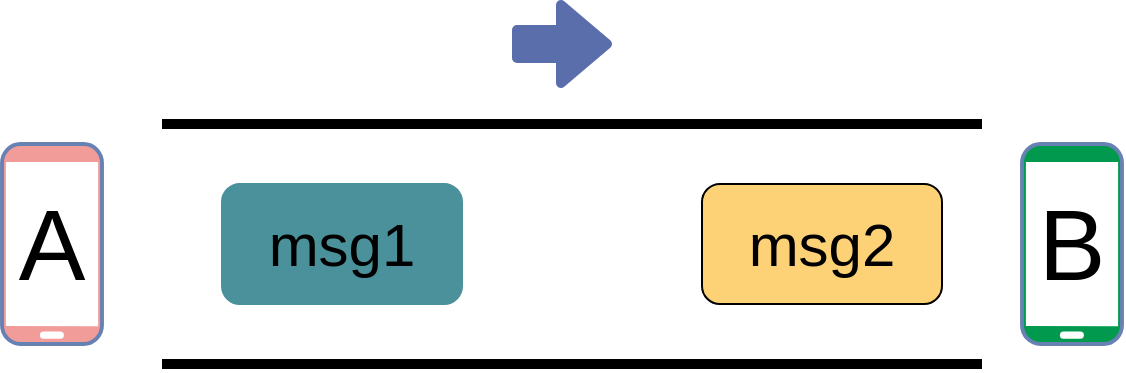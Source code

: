 <mxfile version="14.4.8" type="github"><diagram id="3228e29e-7158-1315-38df-8450db1d8a1d" name="Page-1"><mxGraphModel dx="824" dy="710" grid="1" gridSize="10" guides="1" tooltips="1" connect="1" arrows="1" fold="1" page="1" pageScale="1" pageWidth="600" pageHeight="300" background="#ffffff" math="0" shadow="0"><root><mxCell id="0"/><mxCell id="1" parent="0"/><mxCell id="ORzlP0sGd4nqnSAyvKW6-2" value="&lt;font style=&quot;font-size: 30px&quot;&gt;msg1&lt;/font&gt;" style="rounded=1;whiteSpace=wrap;html=1;fillColor=#4A919B;strokeColor=#4A919B;" vertex="1" parent="1"><mxGeometry x="130" y="130" width="120" height="60" as="geometry"/></mxCell><mxCell id="ORzlP0sGd4nqnSAyvKW6-3" value="&lt;font style=&quot;font-size: 30px&quot;&gt;msg2&lt;/font&gt;" style="rounded=1;whiteSpace=wrap;html=1;fillColor=#FDD276;" vertex="1" parent="1"><mxGeometry x="370" y="130" width="120" height="60" as="geometry"/></mxCell><mxCell id="ORzlP0sGd4nqnSAyvKW6-6" value="" style="endArrow=none;html=1;strokeWidth=5;" edge="1" parent="1"><mxGeometry width="50" height="50" relative="1" as="geometry"><mxPoint x="100" y="220" as="sourcePoint"/><mxPoint x="510" y="220" as="targetPoint"/></mxGeometry></mxCell><mxCell id="ORzlP0sGd4nqnSAyvKW6-7" value="" style="endArrow=none;html=1;strokeWidth=5;" edge="1" parent="1"><mxGeometry width="50" height="50" relative="1" as="geometry"><mxPoint x="100" y="100" as="sourcePoint"/><mxPoint x="510" y="100" as="targetPoint"/></mxGeometry></mxCell><mxCell id="ORzlP0sGd4nqnSAyvKW6-8" value="" style="fontColor=#0066CC;verticalAlign=top;verticalLabelPosition=bottom;labelPosition=center;align=center;html=1;outlineConnect=0;strokeColor=#6881B3;gradientColor=none;gradientDirection=north;strokeWidth=2;shape=mxgraph.networks.mobile;fillColor=#F19C99;" vertex="1" parent="1"><mxGeometry x="20" y="110" width="50" height="100" as="geometry"/></mxCell><mxCell id="ORzlP0sGd4nqnSAyvKW6-9" value="&lt;font style=&quot;font-size: 50px&quot;&gt;A&lt;/font&gt;" style="text;html=1;strokeColor=none;fillColor=none;align=center;verticalAlign=middle;whiteSpace=wrap;rounded=0;" vertex="1" parent="1"><mxGeometry x="25" y="150" width="40" height="20" as="geometry"/></mxCell><mxCell id="ORzlP0sGd4nqnSAyvKW6-10" value="" style="fontColor=#0066CC;verticalAlign=top;verticalLabelPosition=bottom;labelPosition=center;align=center;html=1;outlineConnect=0;strokeColor=#6881B3;gradientColor=none;gradientDirection=north;strokeWidth=2;shape=mxgraph.networks.mobile;fillColor=#00994D;" vertex="1" parent="1"><mxGeometry x="530" y="110" width="50" height="100" as="geometry"/></mxCell><mxCell id="ORzlP0sGd4nqnSAyvKW6-11" value="&lt;font style=&quot;font-size: 50px&quot;&gt;B&lt;/font&gt;" style="text;html=1;strokeColor=none;fillColor=none;align=center;verticalAlign=middle;whiteSpace=wrap;rounded=0;" vertex="1" parent="1"><mxGeometry x="535" y="150" width="40" height="20" as="geometry"/></mxCell><mxCell id="ORzlP0sGd4nqnSAyvKW6-12" value="" style="shape=flexArrow;endArrow=classic;html=1;strokeWidth=5;strokeColor=#5A6EAB;fillColor=#5A6EAB;" edge="1" parent="1"><mxGeometry width="50" height="50" relative="1" as="geometry"><mxPoint x="275" y="60" as="sourcePoint"/><mxPoint x="325" y="60" as="targetPoint"/></mxGeometry></mxCell></root></mxGraphModel></diagram></mxfile>